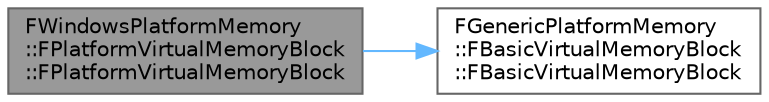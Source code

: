 digraph "FWindowsPlatformMemory::FPlatformVirtualMemoryBlock::FPlatformVirtualMemoryBlock"
{
 // INTERACTIVE_SVG=YES
 // LATEX_PDF_SIZE
  bgcolor="transparent";
  edge [fontname=Helvetica,fontsize=10,labelfontname=Helvetica,labelfontsize=10];
  node [fontname=Helvetica,fontsize=10,shape=box,height=0.2,width=0.4];
  rankdir="LR";
  Node1 [id="Node000001",label="FWindowsPlatformMemory\l::FPlatformVirtualMemoryBlock\l::FPlatformVirtualMemoryBlock",height=0.2,width=0.4,color="gray40", fillcolor="grey60", style="filled", fontcolor="black",tooltip=" "];
  Node1 -> Node2 [id="edge1_Node000001_Node000002",color="steelblue1",style="solid",tooltip=" "];
  Node2 [id="Node000002",label="FGenericPlatformMemory\l::FBasicVirtualMemoryBlock\l::FBasicVirtualMemoryBlock",height=0.2,width=0.4,color="grey40", fillcolor="white", style="filled",URL="$da/d21/classFGenericPlatformMemory_1_1FBasicVirtualMemoryBlock.html#af20bbda72a445907e5e921ca80c59da5",tooltip=" "];
}
